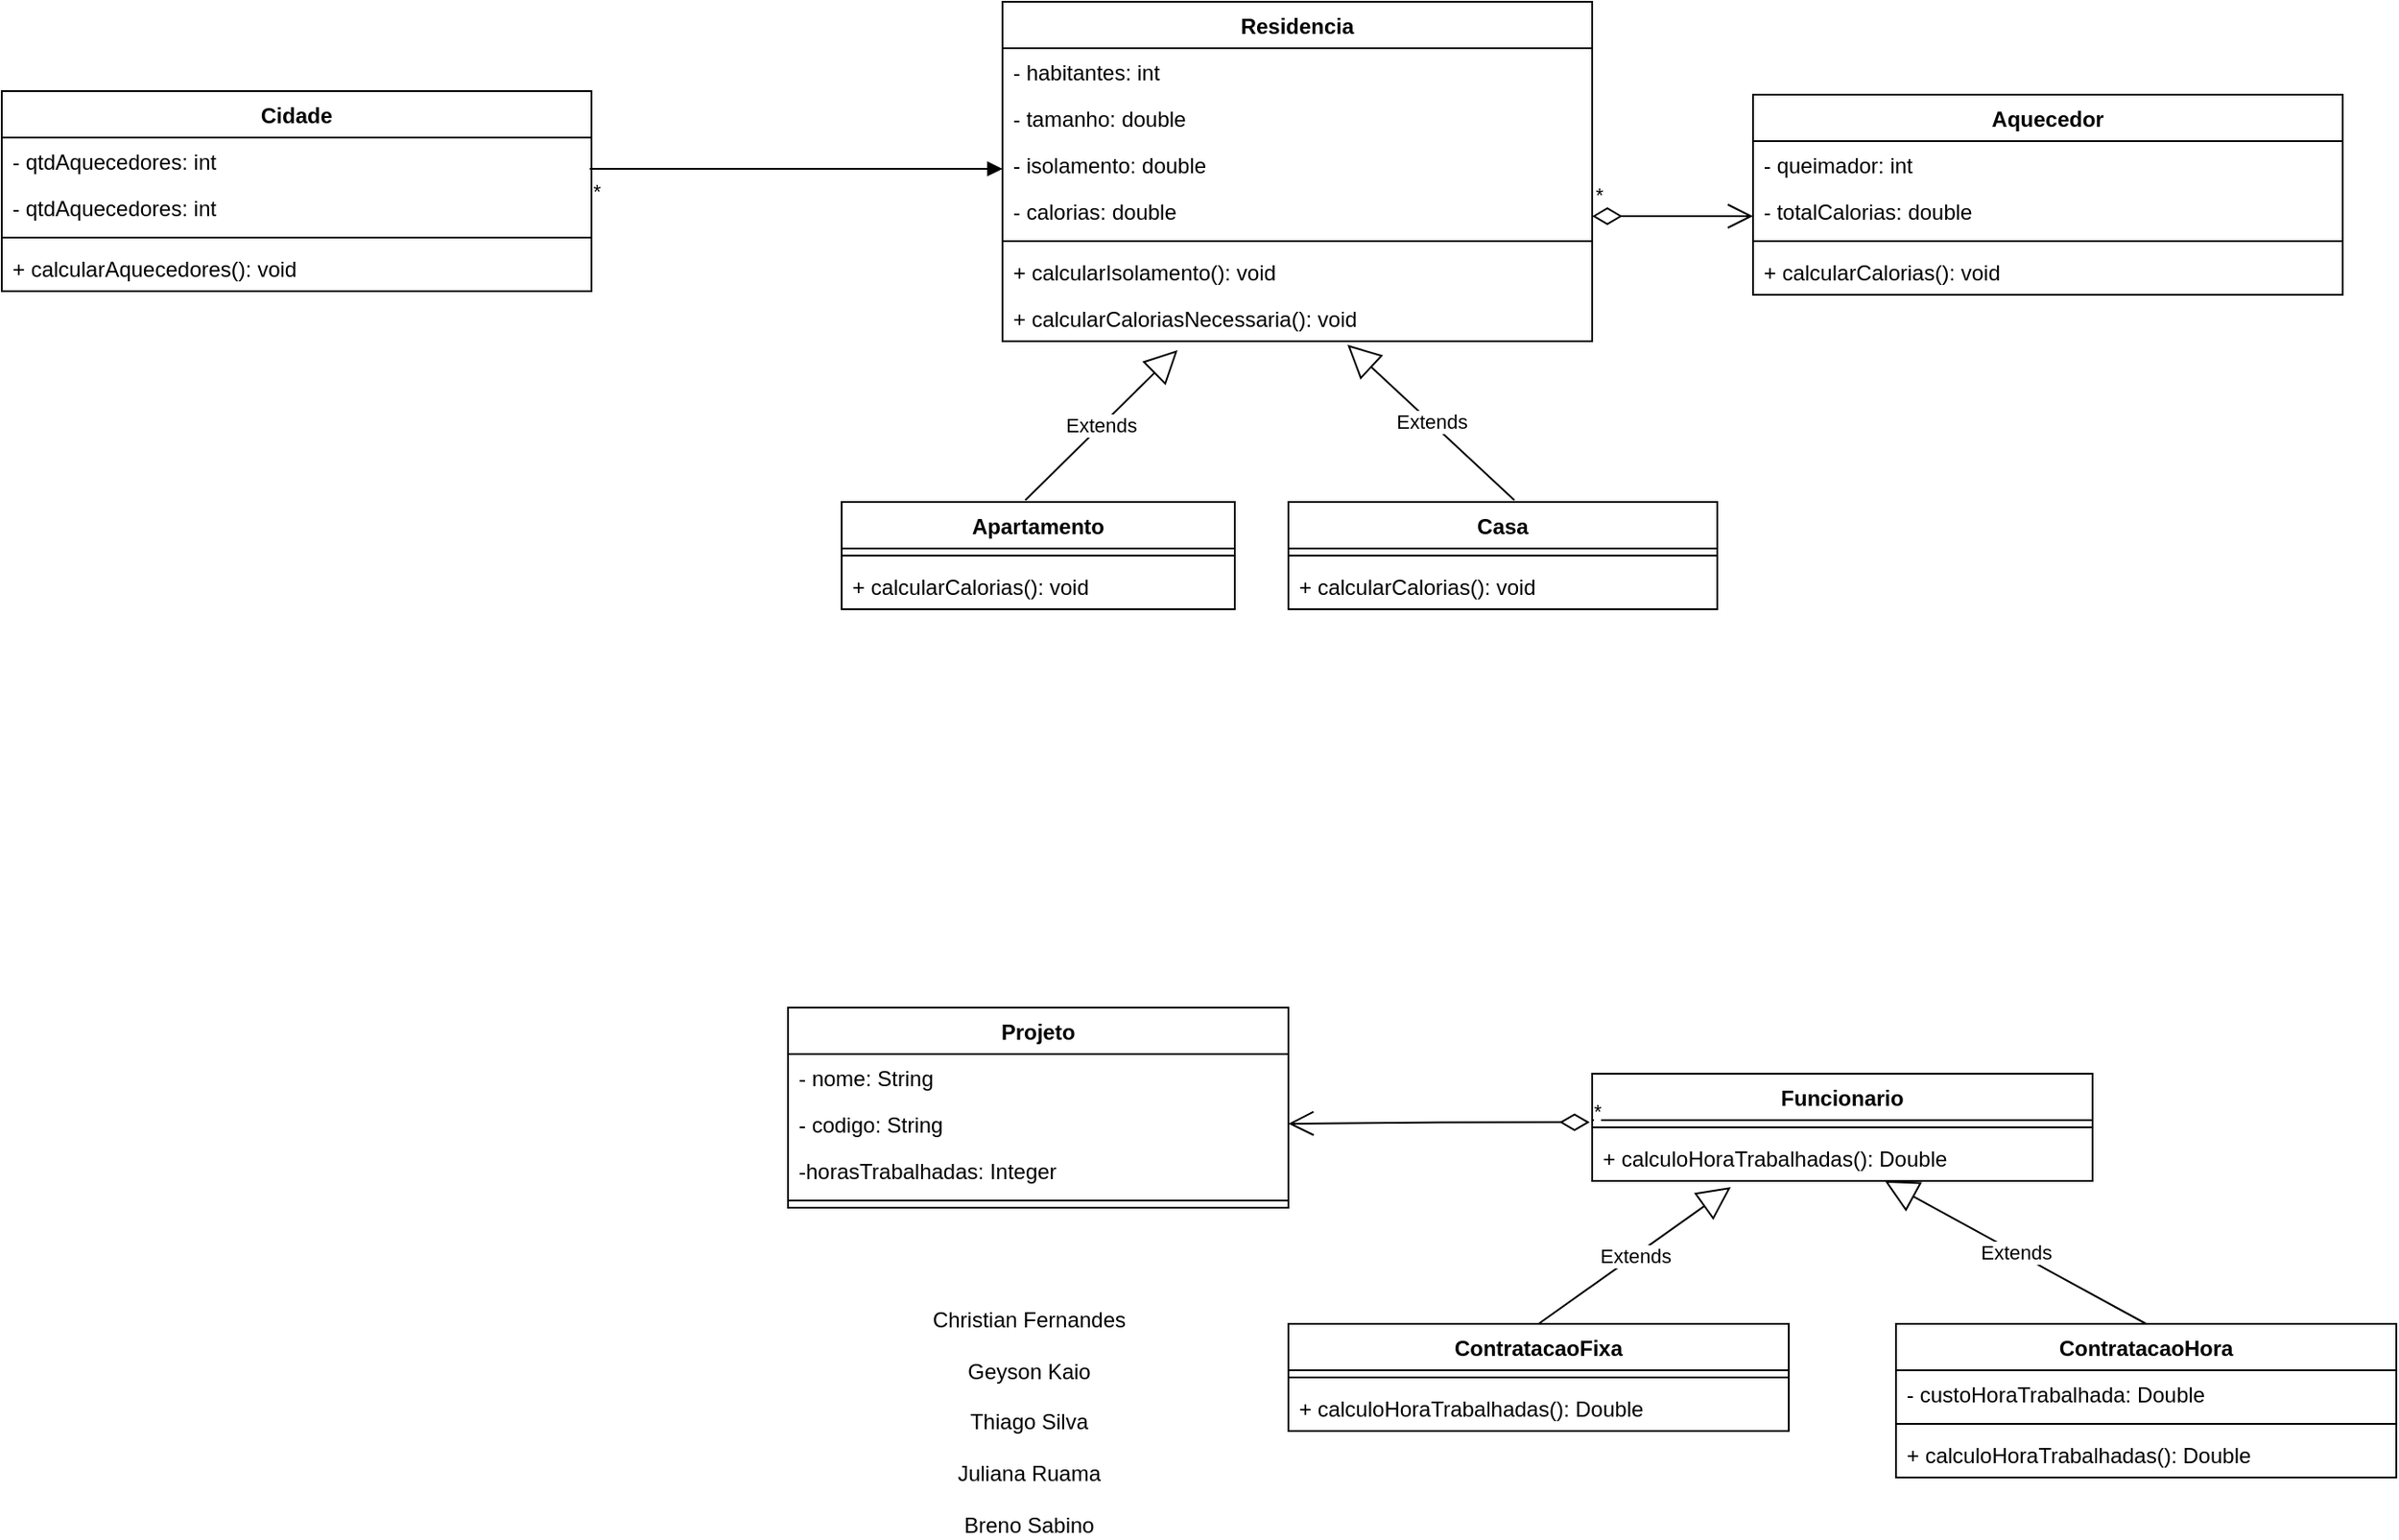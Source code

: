 <mxfile version="18.1.3" type="device"><diagram id="8MZgFogSn9qdlVWFYtW4" name="Page-1"><mxGraphModel dx="2143" dy="558" grid="1" gridSize="10" guides="1" tooltips="1" connect="1" arrows="1" fold="1" page="1" pageScale="1" pageWidth="827" pageHeight="1169" math="0" shadow="0"><root><mxCell id="0"/><mxCell id="1" parent="0"/><mxCell id="R3yXAZRv4EqGRI9rrhfG-1" value="Residencia" style="swimlane;fontStyle=1;align=center;verticalAlign=top;childLayout=stackLayout;horizontal=1;startSize=26;horizontalStack=0;resizeParent=1;resizeParentMax=0;resizeLast=0;collapsible=1;marginBottom=0;" vertex="1" parent="1"><mxGeometry x="100" y="50" width="330" height="190" as="geometry"/></mxCell><mxCell id="R3yXAZRv4EqGRI9rrhfG-2" value="- habitantes: int" style="text;strokeColor=none;fillColor=none;align=left;verticalAlign=top;spacingLeft=4;spacingRight=4;overflow=hidden;rotatable=0;points=[[0,0.5],[1,0.5]];portConstraint=eastwest;" vertex="1" parent="R3yXAZRv4EqGRI9rrhfG-1"><mxGeometry y="26" width="330" height="26" as="geometry"/></mxCell><mxCell id="R3yXAZRv4EqGRI9rrhfG-5" value="- tamanho: double" style="text;strokeColor=none;fillColor=none;align=left;verticalAlign=top;spacingLeft=4;spacingRight=4;overflow=hidden;rotatable=0;points=[[0,0.5],[1,0.5]];portConstraint=eastwest;" vertex="1" parent="R3yXAZRv4EqGRI9rrhfG-1"><mxGeometry y="52" width="330" height="26" as="geometry"/></mxCell><mxCell id="R3yXAZRv4EqGRI9rrhfG-6" value="- isolamento: double" style="text;strokeColor=none;fillColor=none;align=left;verticalAlign=top;spacingLeft=4;spacingRight=4;overflow=hidden;rotatable=0;points=[[0,0.5],[1,0.5]];portConstraint=eastwest;" vertex="1" parent="R3yXAZRv4EqGRI9rrhfG-1"><mxGeometry y="78" width="330" height="26" as="geometry"/></mxCell><mxCell id="R3yXAZRv4EqGRI9rrhfG-8" value="- calorias: double" style="text;strokeColor=none;fillColor=none;align=left;verticalAlign=top;spacingLeft=4;spacingRight=4;overflow=hidden;rotatable=0;points=[[0,0.5],[1,0.5]];portConstraint=eastwest;" vertex="1" parent="R3yXAZRv4EqGRI9rrhfG-1"><mxGeometry y="104" width="330" height="26" as="geometry"/></mxCell><mxCell id="R3yXAZRv4EqGRI9rrhfG-3" value="" style="line;strokeWidth=1;fillColor=none;align=left;verticalAlign=middle;spacingTop=-1;spacingLeft=3;spacingRight=3;rotatable=0;labelPosition=right;points=[];portConstraint=eastwest;" vertex="1" parent="R3yXAZRv4EqGRI9rrhfG-1"><mxGeometry y="130" width="330" height="8" as="geometry"/></mxCell><mxCell id="R3yXAZRv4EqGRI9rrhfG-4" value="+ calcularIsolamento(): void" style="text;strokeColor=none;fillColor=none;align=left;verticalAlign=top;spacingLeft=4;spacingRight=4;overflow=hidden;rotatable=0;points=[[0,0.5],[1,0.5]];portConstraint=eastwest;" vertex="1" parent="R3yXAZRv4EqGRI9rrhfG-1"><mxGeometry y="138" width="330" height="26" as="geometry"/></mxCell><mxCell id="R3yXAZRv4EqGRI9rrhfG-9" value="+ calcularCaloriasNecessaria(): void" style="text;strokeColor=none;fillColor=none;align=left;verticalAlign=top;spacingLeft=4;spacingRight=4;overflow=hidden;rotatable=0;points=[[0,0.5],[1,0.5]];portConstraint=eastwest;" vertex="1" parent="R3yXAZRv4EqGRI9rrhfG-1"><mxGeometry y="164" width="330" height="26" as="geometry"/></mxCell><mxCell id="R3yXAZRv4EqGRI9rrhfG-11" value="Aquecedor" style="swimlane;fontStyle=1;align=center;verticalAlign=top;childLayout=stackLayout;horizontal=1;startSize=26;horizontalStack=0;resizeParent=1;resizeParentMax=0;resizeLast=0;collapsible=1;marginBottom=0;" vertex="1" parent="1"><mxGeometry x="520" y="102" width="330" height="112" as="geometry"/></mxCell><mxCell id="R3yXAZRv4EqGRI9rrhfG-12" value="- queimador: int" style="text;strokeColor=none;fillColor=none;align=left;verticalAlign=top;spacingLeft=4;spacingRight=4;overflow=hidden;rotatable=0;points=[[0,0.5],[1,0.5]];portConstraint=eastwest;" vertex="1" parent="R3yXAZRv4EqGRI9rrhfG-11"><mxGeometry y="26" width="330" height="26" as="geometry"/></mxCell><mxCell id="R3yXAZRv4EqGRI9rrhfG-13" value="- totalCalorias: double" style="text;strokeColor=none;fillColor=none;align=left;verticalAlign=top;spacingLeft=4;spacingRight=4;overflow=hidden;rotatable=0;points=[[0,0.5],[1,0.5]];portConstraint=eastwest;" vertex="1" parent="R3yXAZRv4EqGRI9rrhfG-11"><mxGeometry y="52" width="330" height="26" as="geometry"/></mxCell><mxCell id="R3yXAZRv4EqGRI9rrhfG-17" value="" style="line;strokeWidth=1;fillColor=none;align=left;verticalAlign=middle;spacingTop=-1;spacingLeft=3;spacingRight=3;rotatable=0;labelPosition=right;points=[];portConstraint=eastwest;" vertex="1" parent="R3yXAZRv4EqGRI9rrhfG-11"><mxGeometry y="78" width="330" height="8" as="geometry"/></mxCell><mxCell id="R3yXAZRv4EqGRI9rrhfG-18" value="+ calcularCalorias(): void " style="text;strokeColor=none;fillColor=none;align=left;verticalAlign=top;spacingLeft=4;spacingRight=4;overflow=hidden;rotatable=0;points=[[0,0.5],[1,0.5]];portConstraint=eastwest;" vertex="1" parent="R3yXAZRv4EqGRI9rrhfG-11"><mxGeometry y="86" width="330" height="26" as="geometry"/></mxCell><mxCell id="R3yXAZRv4EqGRI9rrhfG-24" value="*" style="endArrow=open;html=1;endSize=12;startArrow=diamondThin;startSize=14;startFill=0;edgeStyle=orthogonalEdgeStyle;align=left;verticalAlign=bottom;rounded=0;" edge="1" parent="1"><mxGeometry x="-1" y="3" relative="1" as="geometry"><mxPoint x="430" y="170" as="sourcePoint"/><mxPoint x="520" y="170" as="targetPoint"/><Array as="points"><mxPoint x="500" y="170"/><mxPoint x="500" y="170"/></Array></mxGeometry></mxCell><mxCell id="R3yXAZRv4EqGRI9rrhfG-26" value="Apartamento" style="swimlane;fontStyle=1;align=center;verticalAlign=top;childLayout=stackLayout;horizontal=1;startSize=26;horizontalStack=0;resizeParent=1;resizeParentMax=0;resizeLast=0;collapsible=1;marginBottom=0;" vertex="1" parent="1"><mxGeometry x="10" y="330" width="220" height="60" as="geometry"/></mxCell><mxCell id="R3yXAZRv4EqGRI9rrhfG-29" value="" style="line;strokeWidth=1;fillColor=none;align=left;verticalAlign=middle;spacingTop=-1;spacingLeft=3;spacingRight=3;rotatable=0;labelPosition=right;points=[];portConstraint=eastwest;" vertex="1" parent="R3yXAZRv4EqGRI9rrhfG-26"><mxGeometry y="26" width="220" height="8" as="geometry"/></mxCell><mxCell id="R3yXAZRv4EqGRI9rrhfG-30" value="+ calcularCalorias(): void " style="text;strokeColor=none;fillColor=none;align=left;verticalAlign=top;spacingLeft=4;spacingRight=4;overflow=hidden;rotatable=0;points=[[0,0.5],[1,0.5]];portConstraint=eastwest;" vertex="1" parent="R3yXAZRv4EqGRI9rrhfG-26"><mxGeometry y="34" width="220" height="26" as="geometry"/></mxCell><mxCell id="R3yXAZRv4EqGRI9rrhfG-31" value="Casa" style="swimlane;fontStyle=1;align=center;verticalAlign=top;childLayout=stackLayout;horizontal=1;startSize=26;horizontalStack=0;resizeParent=1;resizeParentMax=0;resizeLast=0;collapsible=1;marginBottom=0;" vertex="1" parent="1"><mxGeometry x="260" y="330" width="240" height="60" as="geometry"/></mxCell><mxCell id="R3yXAZRv4EqGRI9rrhfG-32" value="" style="line;strokeWidth=1;fillColor=none;align=left;verticalAlign=middle;spacingTop=-1;spacingLeft=3;spacingRight=3;rotatable=0;labelPosition=right;points=[];portConstraint=eastwest;" vertex="1" parent="R3yXAZRv4EqGRI9rrhfG-31"><mxGeometry y="26" width="240" height="8" as="geometry"/></mxCell><mxCell id="R3yXAZRv4EqGRI9rrhfG-33" value="+ calcularCalorias(): void " style="text;strokeColor=none;fillColor=none;align=left;verticalAlign=top;spacingLeft=4;spacingRight=4;overflow=hidden;rotatable=0;points=[[0,0.5],[1,0.5]];portConstraint=eastwest;" vertex="1" parent="R3yXAZRv4EqGRI9rrhfG-31"><mxGeometry y="34" width="240" height="26" as="geometry"/></mxCell><mxCell id="R3yXAZRv4EqGRI9rrhfG-34" value="Extends" style="endArrow=block;endSize=16;endFill=0;html=1;rounded=0;exitX=0.527;exitY=-0.017;exitDx=0;exitDy=0;exitPerimeter=0;entryX=0.585;entryY=1.077;entryDx=0;entryDy=0;entryPerimeter=0;" edge="1" parent="1" source="R3yXAZRv4EqGRI9rrhfG-31" target="R3yXAZRv4EqGRI9rrhfG-9"><mxGeometry width="160" relative="1" as="geometry"><mxPoint x="440" y="320" as="sourcePoint"/><mxPoint x="490" y="240" as="targetPoint"/></mxGeometry></mxCell><mxCell id="R3yXAZRv4EqGRI9rrhfG-35" value="Extends" style="endArrow=block;endSize=16;endFill=0;html=1;rounded=0;exitX=0.467;exitY=-0.017;exitDx=0;exitDy=0;exitPerimeter=0;entryX=0.297;entryY=1.192;entryDx=0;entryDy=0;entryPerimeter=0;" edge="1" parent="1" source="R3yXAZRv4EqGRI9rrhfG-26" target="R3yXAZRv4EqGRI9rrhfG-9"><mxGeometry width="160" relative="1" as="geometry"><mxPoint x="330" y="240" as="sourcePoint"/><mxPoint x="490" y="240" as="targetPoint"/></mxGeometry></mxCell><mxCell id="R3yXAZRv4EqGRI9rrhfG-36" value="Cidade" style="swimlane;fontStyle=1;align=center;verticalAlign=top;childLayout=stackLayout;horizontal=1;startSize=26;horizontalStack=0;resizeParent=1;resizeParentMax=0;resizeLast=0;collapsible=1;marginBottom=0;" vertex="1" parent="1"><mxGeometry x="-460" y="100" width="330" height="112" as="geometry"/></mxCell><mxCell id="R3yXAZRv4EqGRI9rrhfG-45" value="- qtdAquecedores: int" style="text;strokeColor=none;fillColor=none;align=left;verticalAlign=top;spacingLeft=4;spacingRight=4;overflow=hidden;rotatable=0;points=[[0,0.5],[1,0.5]];portConstraint=eastwest;" vertex="1" parent="R3yXAZRv4EqGRI9rrhfG-36"><mxGeometry y="26" width="330" height="26" as="geometry"/></mxCell><mxCell id="R3yXAZRv4EqGRI9rrhfG-49" value="- qtdAquecedores: int" style="text;strokeColor=none;fillColor=none;align=left;verticalAlign=top;spacingLeft=4;spacingRight=4;overflow=hidden;rotatable=0;points=[[0,0.5],[1,0.5]];portConstraint=eastwest;" vertex="1" parent="R3yXAZRv4EqGRI9rrhfG-36"><mxGeometry y="52" width="330" height="26" as="geometry"/></mxCell><mxCell id="R3yXAZRv4EqGRI9rrhfG-42" value="" style="line;strokeWidth=1;fillColor=none;align=left;verticalAlign=middle;spacingTop=-1;spacingLeft=3;spacingRight=3;rotatable=0;labelPosition=right;points=[];portConstraint=eastwest;" vertex="1" parent="R3yXAZRv4EqGRI9rrhfG-36"><mxGeometry y="78" width="330" height="8" as="geometry"/></mxCell><mxCell id="R3yXAZRv4EqGRI9rrhfG-43" value="+ calcularAquecedores(): void" style="text;strokeColor=none;fillColor=none;align=left;verticalAlign=top;spacingLeft=4;spacingRight=4;overflow=hidden;rotatable=0;points=[[0,0.5],[1,0.5]];portConstraint=eastwest;" vertex="1" parent="R3yXAZRv4EqGRI9rrhfG-36"><mxGeometry y="86" width="330" height="26" as="geometry"/></mxCell><mxCell id="R3yXAZRv4EqGRI9rrhfG-50" value="*" style="endArrow=block;endFill=1;html=1;edgeStyle=orthogonalEdgeStyle;align=left;verticalAlign=top;rounded=0;exitX=0.997;exitY=0.672;exitDx=0;exitDy=0;exitPerimeter=0;" edge="1" parent="1" source="R3yXAZRv4EqGRI9rrhfG-45" target="R3yXAZRv4EqGRI9rrhfG-6"><mxGeometry x="-1" relative="1" as="geometry"><mxPoint x="-70" y="160" as="sourcePoint"/><mxPoint x="-10" y="110" as="targetPoint"/><Array as="points"><mxPoint x="40" y="144"/><mxPoint x="40" y="144"/></Array></mxGeometry></mxCell><mxCell id="R3yXAZRv4EqGRI9rrhfG-52" value="Projeto" style="swimlane;fontStyle=1;align=center;verticalAlign=top;childLayout=stackLayout;horizontal=1;startSize=26;horizontalStack=0;resizeParent=1;resizeParentMax=0;resizeLast=0;collapsible=1;marginBottom=0;" vertex="1" parent="1"><mxGeometry x="-20" y="613" width="280" height="112" as="geometry"/></mxCell><mxCell id="R3yXAZRv4EqGRI9rrhfG-53" value="- nome: String" style="text;strokeColor=none;fillColor=none;align=left;verticalAlign=top;spacingLeft=4;spacingRight=4;overflow=hidden;rotatable=0;points=[[0,0.5],[1,0.5]];portConstraint=eastwest;" vertex="1" parent="R3yXAZRv4EqGRI9rrhfG-52"><mxGeometry y="26" width="280" height="26" as="geometry"/></mxCell><mxCell id="R3yXAZRv4EqGRI9rrhfG-56" value="- codigo: String&#10;" style="text;strokeColor=none;fillColor=none;align=left;verticalAlign=top;spacingLeft=4;spacingRight=4;overflow=hidden;rotatable=0;points=[[0,0.5],[1,0.5]];portConstraint=eastwest;" vertex="1" parent="R3yXAZRv4EqGRI9rrhfG-52"><mxGeometry y="52" width="280" height="26" as="geometry"/></mxCell><mxCell id="R3yXAZRv4EqGRI9rrhfG-57" value="-horasTrabalhadas: Integer" style="text;strokeColor=none;fillColor=none;align=left;verticalAlign=top;spacingLeft=4;spacingRight=4;overflow=hidden;rotatable=0;points=[[0,0.5],[1,0.5]];portConstraint=eastwest;" vertex="1" parent="R3yXAZRv4EqGRI9rrhfG-52"><mxGeometry y="78" width="280" height="26" as="geometry"/></mxCell><mxCell id="R3yXAZRv4EqGRI9rrhfG-54" value="" style="line;strokeWidth=1;fillColor=none;align=left;verticalAlign=middle;spacingTop=-1;spacingLeft=3;spacingRight=3;rotatable=0;labelPosition=right;points=[];portConstraint=eastwest;" vertex="1" parent="R3yXAZRv4EqGRI9rrhfG-52"><mxGeometry y="104" width="280" height="8" as="geometry"/></mxCell><mxCell id="R3yXAZRv4EqGRI9rrhfG-58" value="Funcionario" style="swimlane;fontStyle=1;align=center;verticalAlign=top;childLayout=stackLayout;horizontal=1;startSize=26;horizontalStack=0;resizeParent=1;resizeParentMax=0;resizeLast=0;collapsible=1;marginBottom=0;" vertex="1" parent="1"><mxGeometry x="430" y="650" width="280" height="60" as="geometry"/></mxCell><mxCell id="R3yXAZRv4EqGRI9rrhfG-62" value="" style="line;strokeWidth=1;fillColor=none;align=left;verticalAlign=middle;spacingTop=-1;spacingLeft=3;spacingRight=3;rotatable=0;labelPosition=right;points=[];portConstraint=eastwest;" vertex="1" parent="R3yXAZRv4EqGRI9rrhfG-58"><mxGeometry y="26" width="280" height="8" as="geometry"/></mxCell><mxCell id="R3yXAZRv4EqGRI9rrhfG-63" value="+ calculoHoraTrabalhadas(): Double " style="text;strokeColor=none;fillColor=none;align=left;verticalAlign=top;spacingLeft=4;spacingRight=4;overflow=hidden;rotatable=0;points=[[0,0.5],[1,0.5]];portConstraint=eastwest;" vertex="1" parent="R3yXAZRv4EqGRI9rrhfG-58"><mxGeometry y="34" width="280" height="26" as="geometry"/></mxCell><mxCell id="R3yXAZRv4EqGRI9rrhfG-64" value="ContratacaoFixa" style="swimlane;fontStyle=1;align=center;verticalAlign=top;childLayout=stackLayout;horizontal=1;startSize=26;horizontalStack=0;resizeParent=1;resizeParentMax=0;resizeLast=0;collapsible=1;marginBottom=0;" vertex="1" parent="1"><mxGeometry x="260" y="790" width="280" height="60" as="geometry"/></mxCell><mxCell id="R3yXAZRv4EqGRI9rrhfG-68" value="" style="line;strokeWidth=1;fillColor=none;align=left;verticalAlign=middle;spacingTop=-1;spacingLeft=3;spacingRight=3;rotatable=0;labelPosition=right;points=[];portConstraint=eastwest;" vertex="1" parent="R3yXAZRv4EqGRI9rrhfG-64"><mxGeometry y="26" width="280" height="8" as="geometry"/></mxCell><mxCell id="R3yXAZRv4EqGRI9rrhfG-69" value="+ calculoHoraTrabalhadas(): Double" style="text;strokeColor=none;fillColor=none;align=left;verticalAlign=top;spacingLeft=4;spacingRight=4;overflow=hidden;rotatable=0;points=[[0,0.5],[1,0.5]];portConstraint=eastwest;" vertex="1" parent="R3yXAZRv4EqGRI9rrhfG-64"><mxGeometry y="34" width="280" height="26" as="geometry"/></mxCell><mxCell id="R3yXAZRv4EqGRI9rrhfG-80" value="ContratacaoHora" style="swimlane;fontStyle=1;align=center;verticalAlign=top;childLayout=stackLayout;horizontal=1;startSize=26;horizontalStack=0;resizeParent=1;resizeParentMax=0;resizeLast=0;collapsible=1;marginBottom=0;" vertex="1" parent="1"><mxGeometry x="600" y="790" width="280" height="86" as="geometry"/></mxCell><mxCell id="R3yXAZRv4EqGRI9rrhfG-83" value="- custoHoraTrabalhada: Double" style="text;strokeColor=none;fillColor=none;align=left;verticalAlign=top;spacingLeft=4;spacingRight=4;overflow=hidden;rotatable=0;points=[[0,0.5],[1,0.5]];portConstraint=eastwest;" vertex="1" parent="R3yXAZRv4EqGRI9rrhfG-80"><mxGeometry y="26" width="280" height="26" as="geometry"/></mxCell><mxCell id="R3yXAZRv4EqGRI9rrhfG-84" value="" style="line;strokeWidth=1;fillColor=none;align=left;verticalAlign=middle;spacingTop=-1;spacingLeft=3;spacingRight=3;rotatable=0;labelPosition=right;points=[];portConstraint=eastwest;" vertex="1" parent="R3yXAZRv4EqGRI9rrhfG-80"><mxGeometry y="52" width="280" height="8" as="geometry"/></mxCell><mxCell id="R3yXAZRv4EqGRI9rrhfG-85" value="+ calculoHoraTrabalhadas(): Double" style="text;strokeColor=none;fillColor=none;align=left;verticalAlign=top;spacingLeft=4;spacingRight=4;overflow=hidden;rotatable=0;points=[[0,0.5],[1,0.5]];portConstraint=eastwest;" vertex="1" parent="R3yXAZRv4EqGRI9rrhfG-80"><mxGeometry y="60" width="280" height="26" as="geometry"/></mxCell><mxCell id="R3yXAZRv4EqGRI9rrhfG-89" value="Extends" style="endArrow=block;endSize=16;endFill=0;html=1;rounded=0;exitX=0.5;exitY=0;exitDx=0;exitDy=0;entryX=0.277;entryY=1.136;entryDx=0;entryDy=0;entryPerimeter=0;" edge="1" parent="1" source="R3yXAZRv4EqGRI9rrhfG-64" target="R3yXAZRv4EqGRI9rrhfG-63"><mxGeometry width="160" relative="1" as="geometry"><mxPoint x="320" y="740" as="sourcePoint"/><mxPoint x="490" y="740" as="targetPoint"/></mxGeometry></mxCell><mxCell id="R3yXAZRv4EqGRI9rrhfG-90" value="*" style="endArrow=open;html=1;endSize=12;startArrow=diamondThin;startSize=14;startFill=0;edgeStyle=orthogonalEdgeStyle;align=left;verticalAlign=bottom;rounded=0;exitX=-0.005;exitY=0.148;exitDx=0;exitDy=0;exitPerimeter=0;entryX=1;entryY=0.5;entryDx=0;entryDy=0;" edge="1" parent="1" source="R3yXAZRv4EqGRI9rrhfG-62" target="R3yXAZRv4EqGRI9rrhfG-56"><mxGeometry x="-1" y="3" relative="1" as="geometry"><mxPoint x="220" y="679.55" as="sourcePoint"/><mxPoint x="380" y="679.55" as="targetPoint"/></mxGeometry></mxCell><mxCell id="R3yXAZRv4EqGRI9rrhfG-91" value="Extends" style="endArrow=block;endSize=16;endFill=0;html=1;rounded=0;exitX=0.5;exitY=0;exitDx=0;exitDy=0;" edge="1" parent="1" source="R3yXAZRv4EqGRI9rrhfG-80" target="R3yXAZRv4EqGRI9rrhfG-63"><mxGeometry width="160" relative="1" as="geometry"><mxPoint x="410" y="800" as="sourcePoint"/><mxPoint x="501.56" y="723.536" as="targetPoint"/></mxGeometry></mxCell><mxCell id="R3yXAZRv4EqGRI9rrhfG-92" value="Christian Fernandes&lt;br&gt;&lt;br&gt;Geyson Kaio&lt;br&gt;&lt;br&gt;Thiago Silva&lt;br&gt;&lt;br&gt;Juliana Ruama&lt;br&gt;&lt;br&gt;Breno Sabino" style="text;html=1;strokeColor=none;fillColor=none;align=center;verticalAlign=middle;whiteSpace=wrap;rounded=0;" vertex="1" parent="1"><mxGeometry x="50" y="830" width="130" height="30" as="geometry"/></mxCell></root></mxGraphModel></diagram></mxfile>